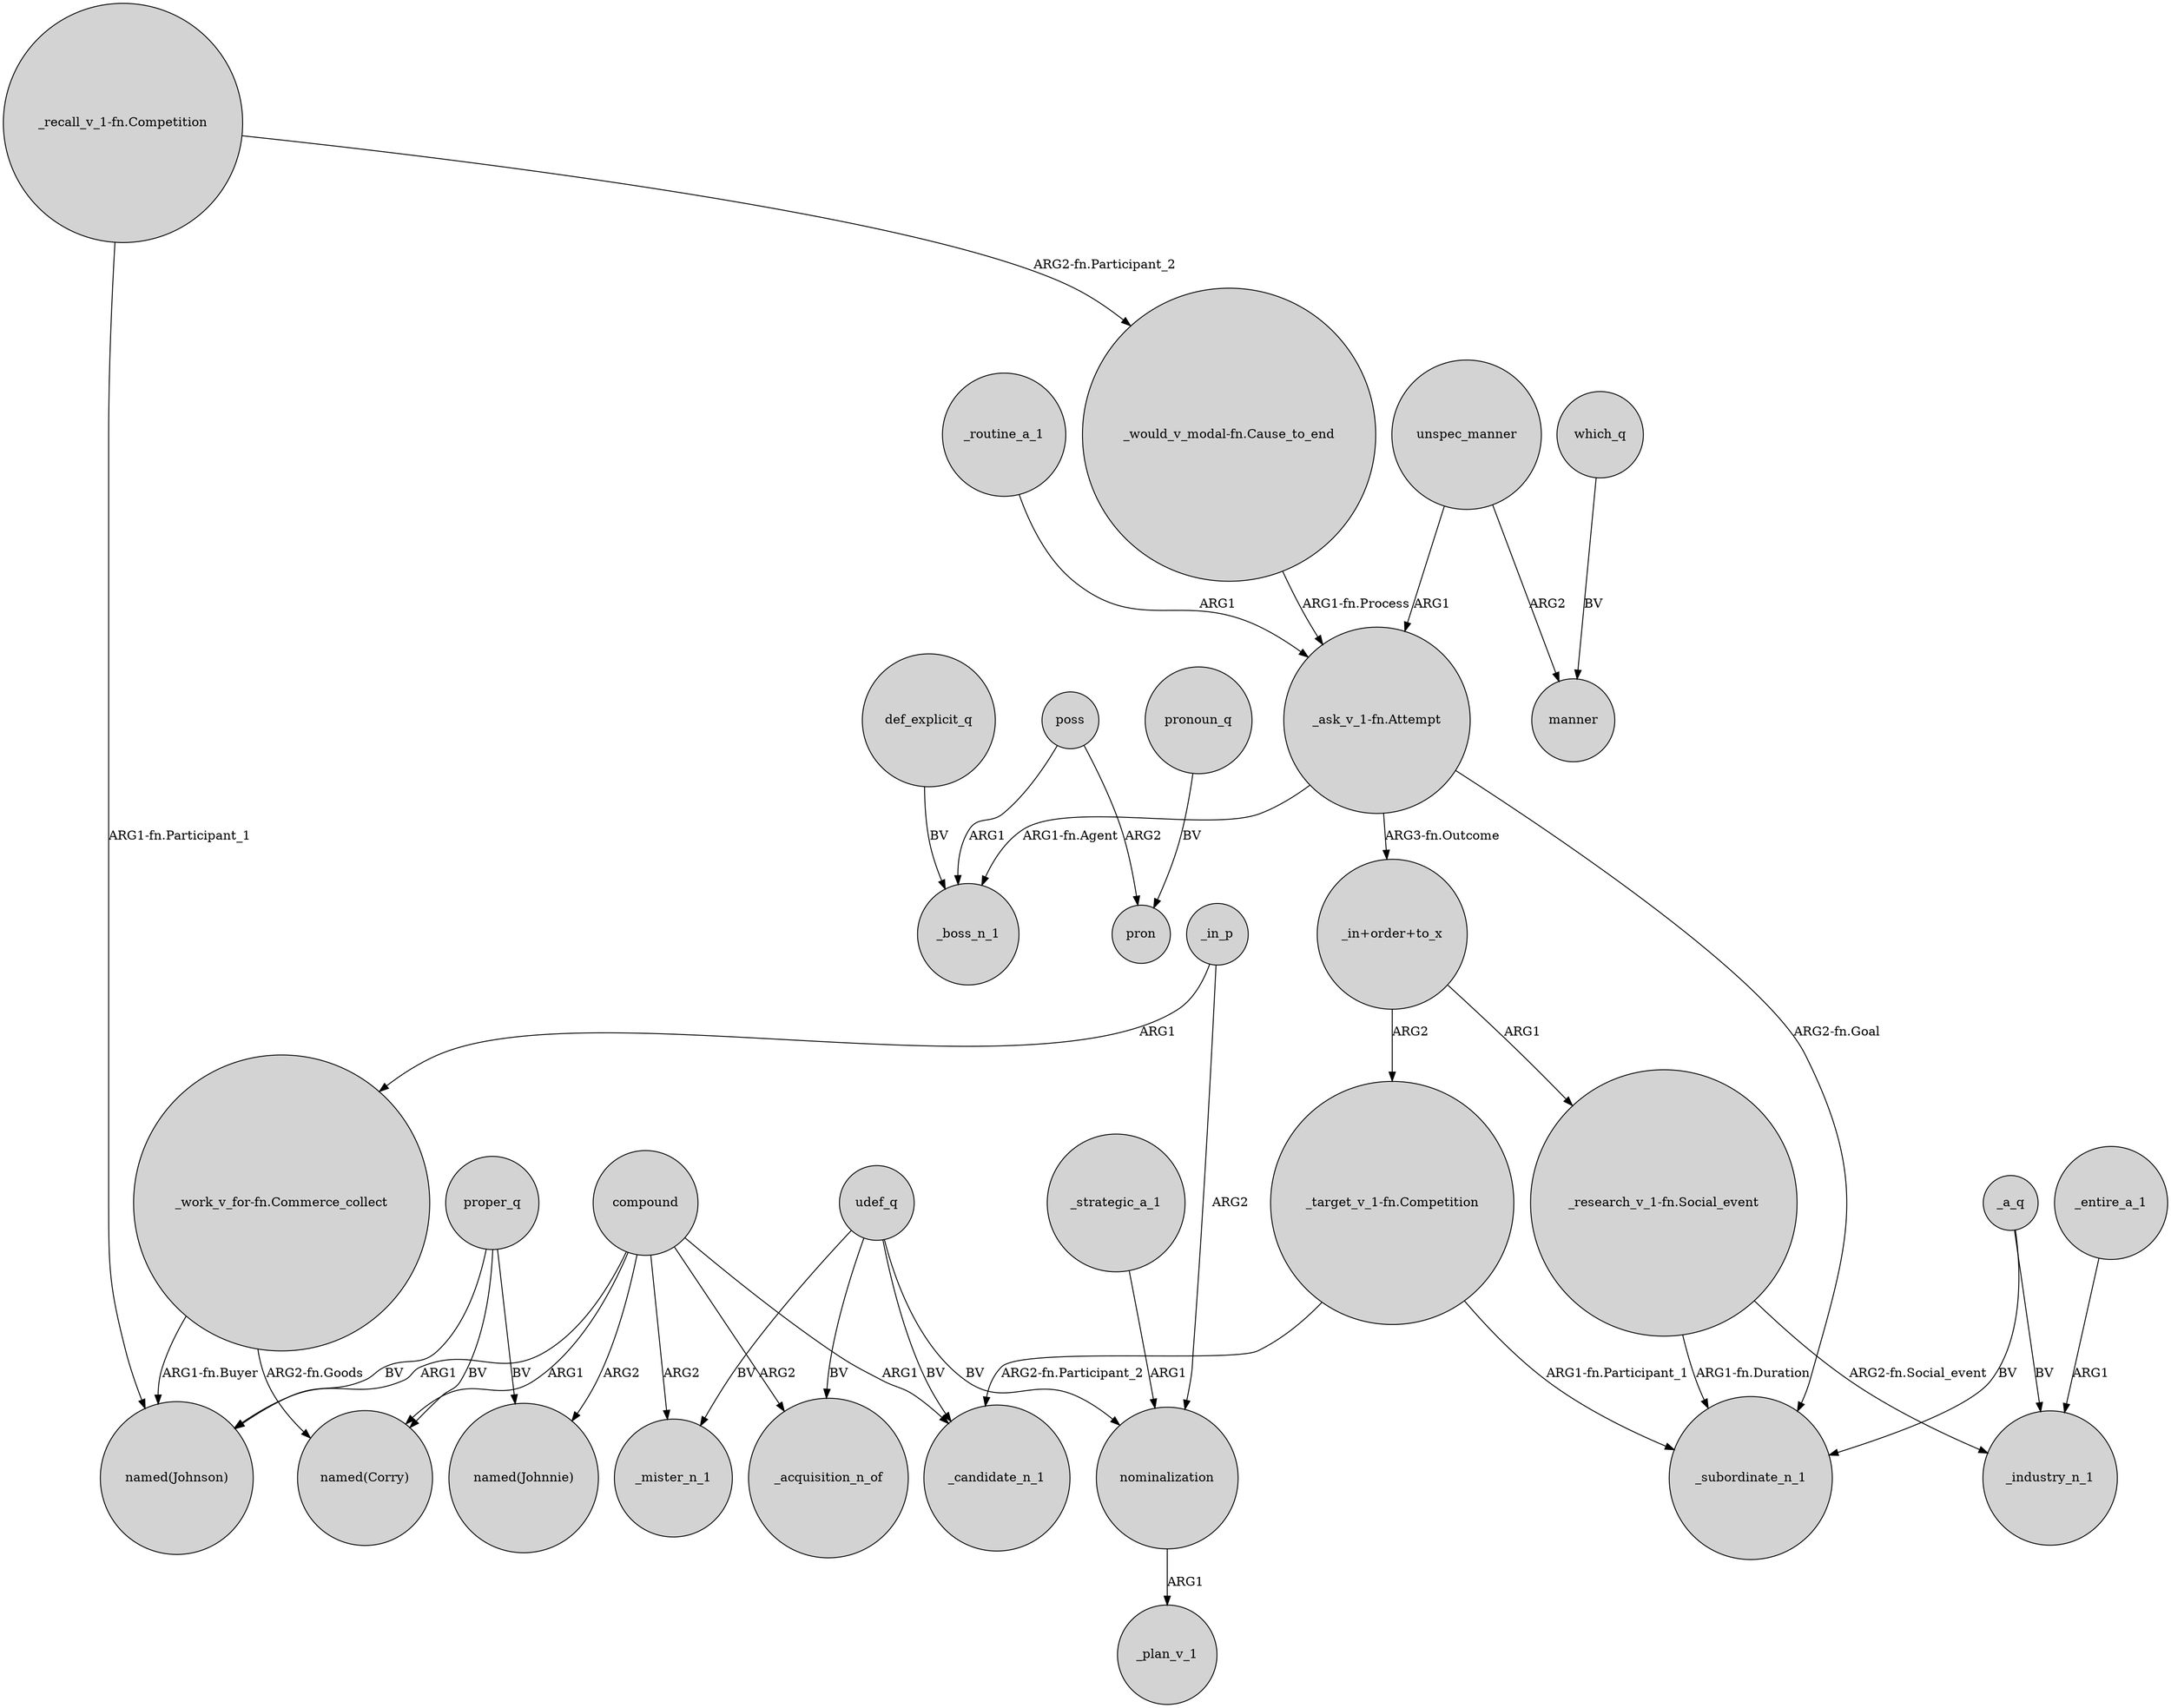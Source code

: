 digraph {
	node [shape=circle style=filled]
	compound -> "named(Johnnie)" [label=ARG2]
	"_work_v_for-fn.Commerce_collect" -> "named(Johnson)" [label="ARG1-fn.Buyer"]
	"_target_v_1-fn.Competition" -> _candidate_n_1 [label="ARG2-fn.Participant_2"]
	compound -> _mister_n_1 [label=ARG2]
	"_would_v_modal-fn.Cause_to_end" -> "_ask_v_1-fn.Attempt" [label="ARG1-fn.Process"]
	unspec_manner -> manner [label=ARG2]
	def_explicit_q -> _boss_n_1 [label=BV]
	poss -> _boss_n_1 [label=ARG1]
	"_work_v_for-fn.Commerce_collect" -> "named(Corry)" [label="ARG2-fn.Goods"]
	udef_q -> nominalization [label=BV]
	unspec_manner -> "_ask_v_1-fn.Attempt" [label=ARG1]
	"_ask_v_1-fn.Attempt" -> _subordinate_n_1 [label="ARG2-fn.Goal"]
	nominalization -> _plan_v_1 [label=ARG1]
	udef_q -> _mister_n_1 [label=BV]
	_a_q -> _industry_n_1 [label=BV]
	proper_q -> "named(Corry)" [label=BV]
	proper_q -> "named(Johnson)" [label=BV]
	pronoun_q -> pron [label=BV]
	poss -> pron [label=ARG2]
	"_in+order+to_x" -> "_target_v_1-fn.Competition" [label=ARG2]
	compound -> "named(Corry)" [label=ARG1]
	compound -> _candidate_n_1 [label=ARG1]
	_entire_a_1 -> _industry_n_1 [label=ARG1]
	"_recall_v_1-fn.Competition" -> "named(Johnson)" [label="ARG1-fn.Participant_1"]
	_routine_a_1 -> "_ask_v_1-fn.Attempt" [label=ARG1]
	"_ask_v_1-fn.Attempt" -> "_in+order+to_x" [label="ARG3-fn.Outcome"]
	_strategic_a_1 -> nominalization [label=ARG1]
	_a_q -> _subordinate_n_1 [label=BV]
	"_ask_v_1-fn.Attempt" -> _boss_n_1 [label="ARG1-fn.Agent"]
	udef_q -> _candidate_n_1 [label=BV]
	"_target_v_1-fn.Competition" -> _subordinate_n_1 [label="ARG1-fn.Participant_1"]
	"_research_v_1-fn.Social_event" -> _subordinate_n_1 [label="ARG1-fn.Duration"]
	which_q -> manner [label=BV]
	"_recall_v_1-fn.Competition" -> "_would_v_modal-fn.Cause_to_end" [label="ARG2-fn.Participant_2"]
	"_in+order+to_x" -> "_research_v_1-fn.Social_event" [label=ARG1]
	_in_p -> nominalization [label=ARG2]
	proper_q -> "named(Johnnie)" [label=BV]
	_in_p -> "_work_v_for-fn.Commerce_collect" [label=ARG1]
	compound -> _acquisition_n_of [label=ARG2]
	"_research_v_1-fn.Social_event" -> _industry_n_1 [label="ARG2-fn.Social_event"]
	compound -> "named(Johnson)" [label=ARG1]
	udef_q -> _acquisition_n_of [label=BV]
}
